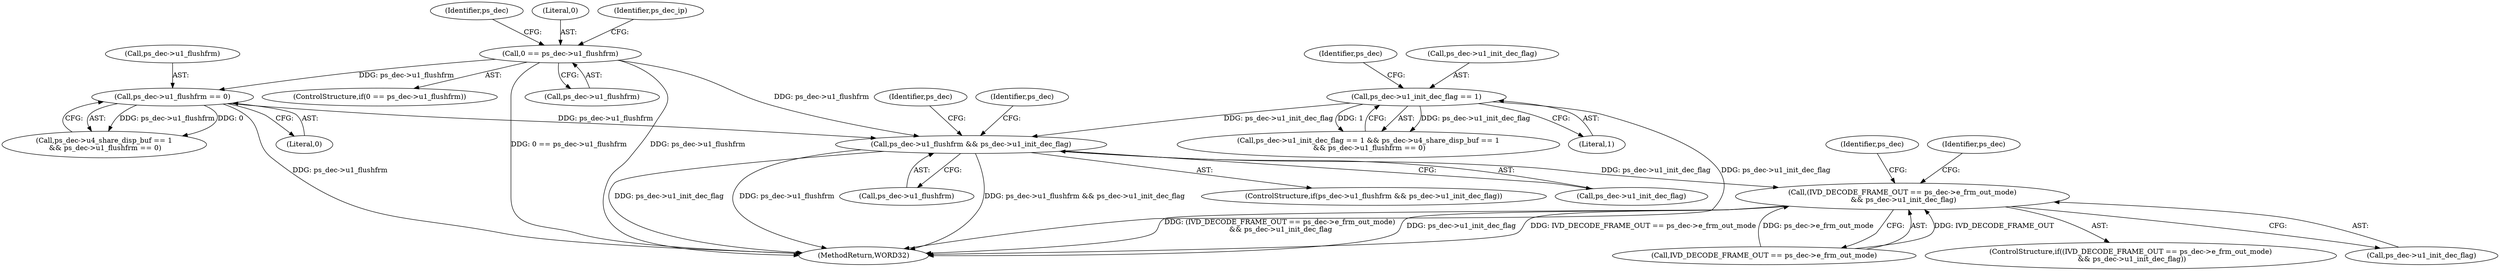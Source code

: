 digraph "0_Android_7554755536019e439433c515eeb44e701fb3bfb2@pointer" {
"1000705" [label="(Call,ps_dec->u1_flushfrm && ps_dec->u1_init_dec_flag)"];
"1000253" [label="(Call,0 == ps_dec->u1_flushfrm)"];
"1000542" [label="(Call,ps_dec->u1_flushfrm == 0)"];
"1000531" [label="(Call,ps_dec->u1_init_dec_flag == 1)"];
"1001971" [label="(Call,(IVD_DECODE_FRAME_OUT == ps_dec->e_frm_out_mode)\n && ps_dec->u1_init_dec_flag)"];
"1000303" [label="(Identifier,ps_dec)"];
"1000536" [label="(Call,ps_dec->u4_share_disp_buf == 1\n && ps_dec->u1_flushfrm == 0)"];
"1000539" [label="(Identifier,ps_dec)"];
"1000531" [label="(Call,ps_dec->u1_init_dec_flag == 1)"];
"1000709" [label="(Call,ps_dec->u1_init_dec_flag)"];
"1000714" [label="(Identifier,ps_dec)"];
"1000705" [label="(Call,ps_dec->u1_flushfrm && ps_dec->u1_init_dec_flag)"];
"1000706" [label="(Call,ps_dec->u1_flushfrm)"];
"1000532" [label="(Call,ps_dec->u1_init_dec_flag)"];
"1001970" [label="(ControlStructure,if((IVD_DECODE_FRAME_OUT == ps_dec->e_frm_out_mode)\n && ps_dec->u1_init_dec_flag))"];
"1001982" [label="(Identifier,ps_dec)"];
"1002129" [label="(MethodReturn,WORD32)"];
"1000704" [label="(ControlStructure,if(ps_dec->u1_flushfrm && ps_dec->u1_init_dec_flag))"];
"1000255" [label="(Call,ps_dec->u1_flushfrm)"];
"1000254" [label="(Literal,0)"];
"1000542" [label="(Call,ps_dec->u1_flushfrm == 0)"];
"1000543" [label="(Call,ps_dec->u1_flushfrm)"];
"1002010" [label="(Identifier,ps_dec)"];
"1001977" [label="(Call,ps_dec->u1_init_dec_flag)"];
"1001972" [label="(Call,IVD_DECODE_FRAME_OUT == ps_dec->e_frm_out_mode)"];
"1000253" [label="(Call,0 == ps_dec->u1_flushfrm)"];
"1000546" [label="(Literal,0)"];
"1000530" [label="(Call,ps_dec->u1_init_dec_flag == 1 && ps_dec->u4_share_disp_buf == 1\n && ps_dec->u1_flushfrm == 0)"];
"1000892" [label="(Identifier,ps_dec)"];
"1000252" [label="(ControlStructure,if(0 == ps_dec->u1_flushfrm))"];
"1001971" [label="(Call,(IVD_DECODE_FRAME_OUT == ps_dec->e_frm_out_mode)\n && ps_dec->u1_init_dec_flag)"];
"1000262" [label="(Identifier,ps_dec_ip)"];
"1000535" [label="(Literal,1)"];
"1000705" -> "1000704"  [label="AST: "];
"1000705" -> "1000706"  [label="CFG: "];
"1000705" -> "1000709"  [label="CFG: "];
"1000706" -> "1000705"  [label="AST: "];
"1000709" -> "1000705"  [label="AST: "];
"1000714" -> "1000705"  [label="CFG: "];
"1000892" -> "1000705"  [label="CFG: "];
"1000705" -> "1002129"  [label="DDG: ps_dec->u1_init_dec_flag"];
"1000705" -> "1002129"  [label="DDG: ps_dec->u1_flushfrm"];
"1000705" -> "1002129"  [label="DDG: ps_dec->u1_flushfrm && ps_dec->u1_init_dec_flag"];
"1000253" -> "1000705"  [label="DDG: ps_dec->u1_flushfrm"];
"1000542" -> "1000705"  [label="DDG: ps_dec->u1_flushfrm"];
"1000531" -> "1000705"  [label="DDG: ps_dec->u1_init_dec_flag"];
"1000705" -> "1001971"  [label="DDG: ps_dec->u1_init_dec_flag"];
"1000253" -> "1000252"  [label="AST: "];
"1000253" -> "1000255"  [label="CFG: "];
"1000254" -> "1000253"  [label="AST: "];
"1000255" -> "1000253"  [label="AST: "];
"1000262" -> "1000253"  [label="CFG: "];
"1000303" -> "1000253"  [label="CFG: "];
"1000253" -> "1002129"  [label="DDG: 0 == ps_dec->u1_flushfrm"];
"1000253" -> "1002129"  [label="DDG: ps_dec->u1_flushfrm"];
"1000253" -> "1000542"  [label="DDG: ps_dec->u1_flushfrm"];
"1000542" -> "1000536"  [label="AST: "];
"1000542" -> "1000546"  [label="CFG: "];
"1000543" -> "1000542"  [label="AST: "];
"1000546" -> "1000542"  [label="AST: "];
"1000536" -> "1000542"  [label="CFG: "];
"1000542" -> "1002129"  [label="DDG: ps_dec->u1_flushfrm"];
"1000542" -> "1000536"  [label="DDG: ps_dec->u1_flushfrm"];
"1000542" -> "1000536"  [label="DDG: 0"];
"1000531" -> "1000530"  [label="AST: "];
"1000531" -> "1000535"  [label="CFG: "];
"1000532" -> "1000531"  [label="AST: "];
"1000535" -> "1000531"  [label="AST: "];
"1000539" -> "1000531"  [label="CFG: "];
"1000530" -> "1000531"  [label="CFG: "];
"1000531" -> "1002129"  [label="DDG: ps_dec->u1_init_dec_flag"];
"1000531" -> "1000530"  [label="DDG: ps_dec->u1_init_dec_flag"];
"1000531" -> "1000530"  [label="DDG: 1"];
"1001971" -> "1001970"  [label="AST: "];
"1001971" -> "1001972"  [label="CFG: "];
"1001971" -> "1001977"  [label="CFG: "];
"1001972" -> "1001971"  [label="AST: "];
"1001977" -> "1001971"  [label="AST: "];
"1001982" -> "1001971"  [label="CFG: "];
"1002010" -> "1001971"  [label="CFG: "];
"1001971" -> "1002129"  [label="DDG: (IVD_DECODE_FRAME_OUT == ps_dec->e_frm_out_mode)\n && ps_dec->u1_init_dec_flag"];
"1001971" -> "1002129"  [label="DDG: ps_dec->u1_init_dec_flag"];
"1001971" -> "1002129"  [label="DDG: IVD_DECODE_FRAME_OUT == ps_dec->e_frm_out_mode"];
"1001972" -> "1001971"  [label="DDG: IVD_DECODE_FRAME_OUT"];
"1001972" -> "1001971"  [label="DDG: ps_dec->e_frm_out_mode"];
}
